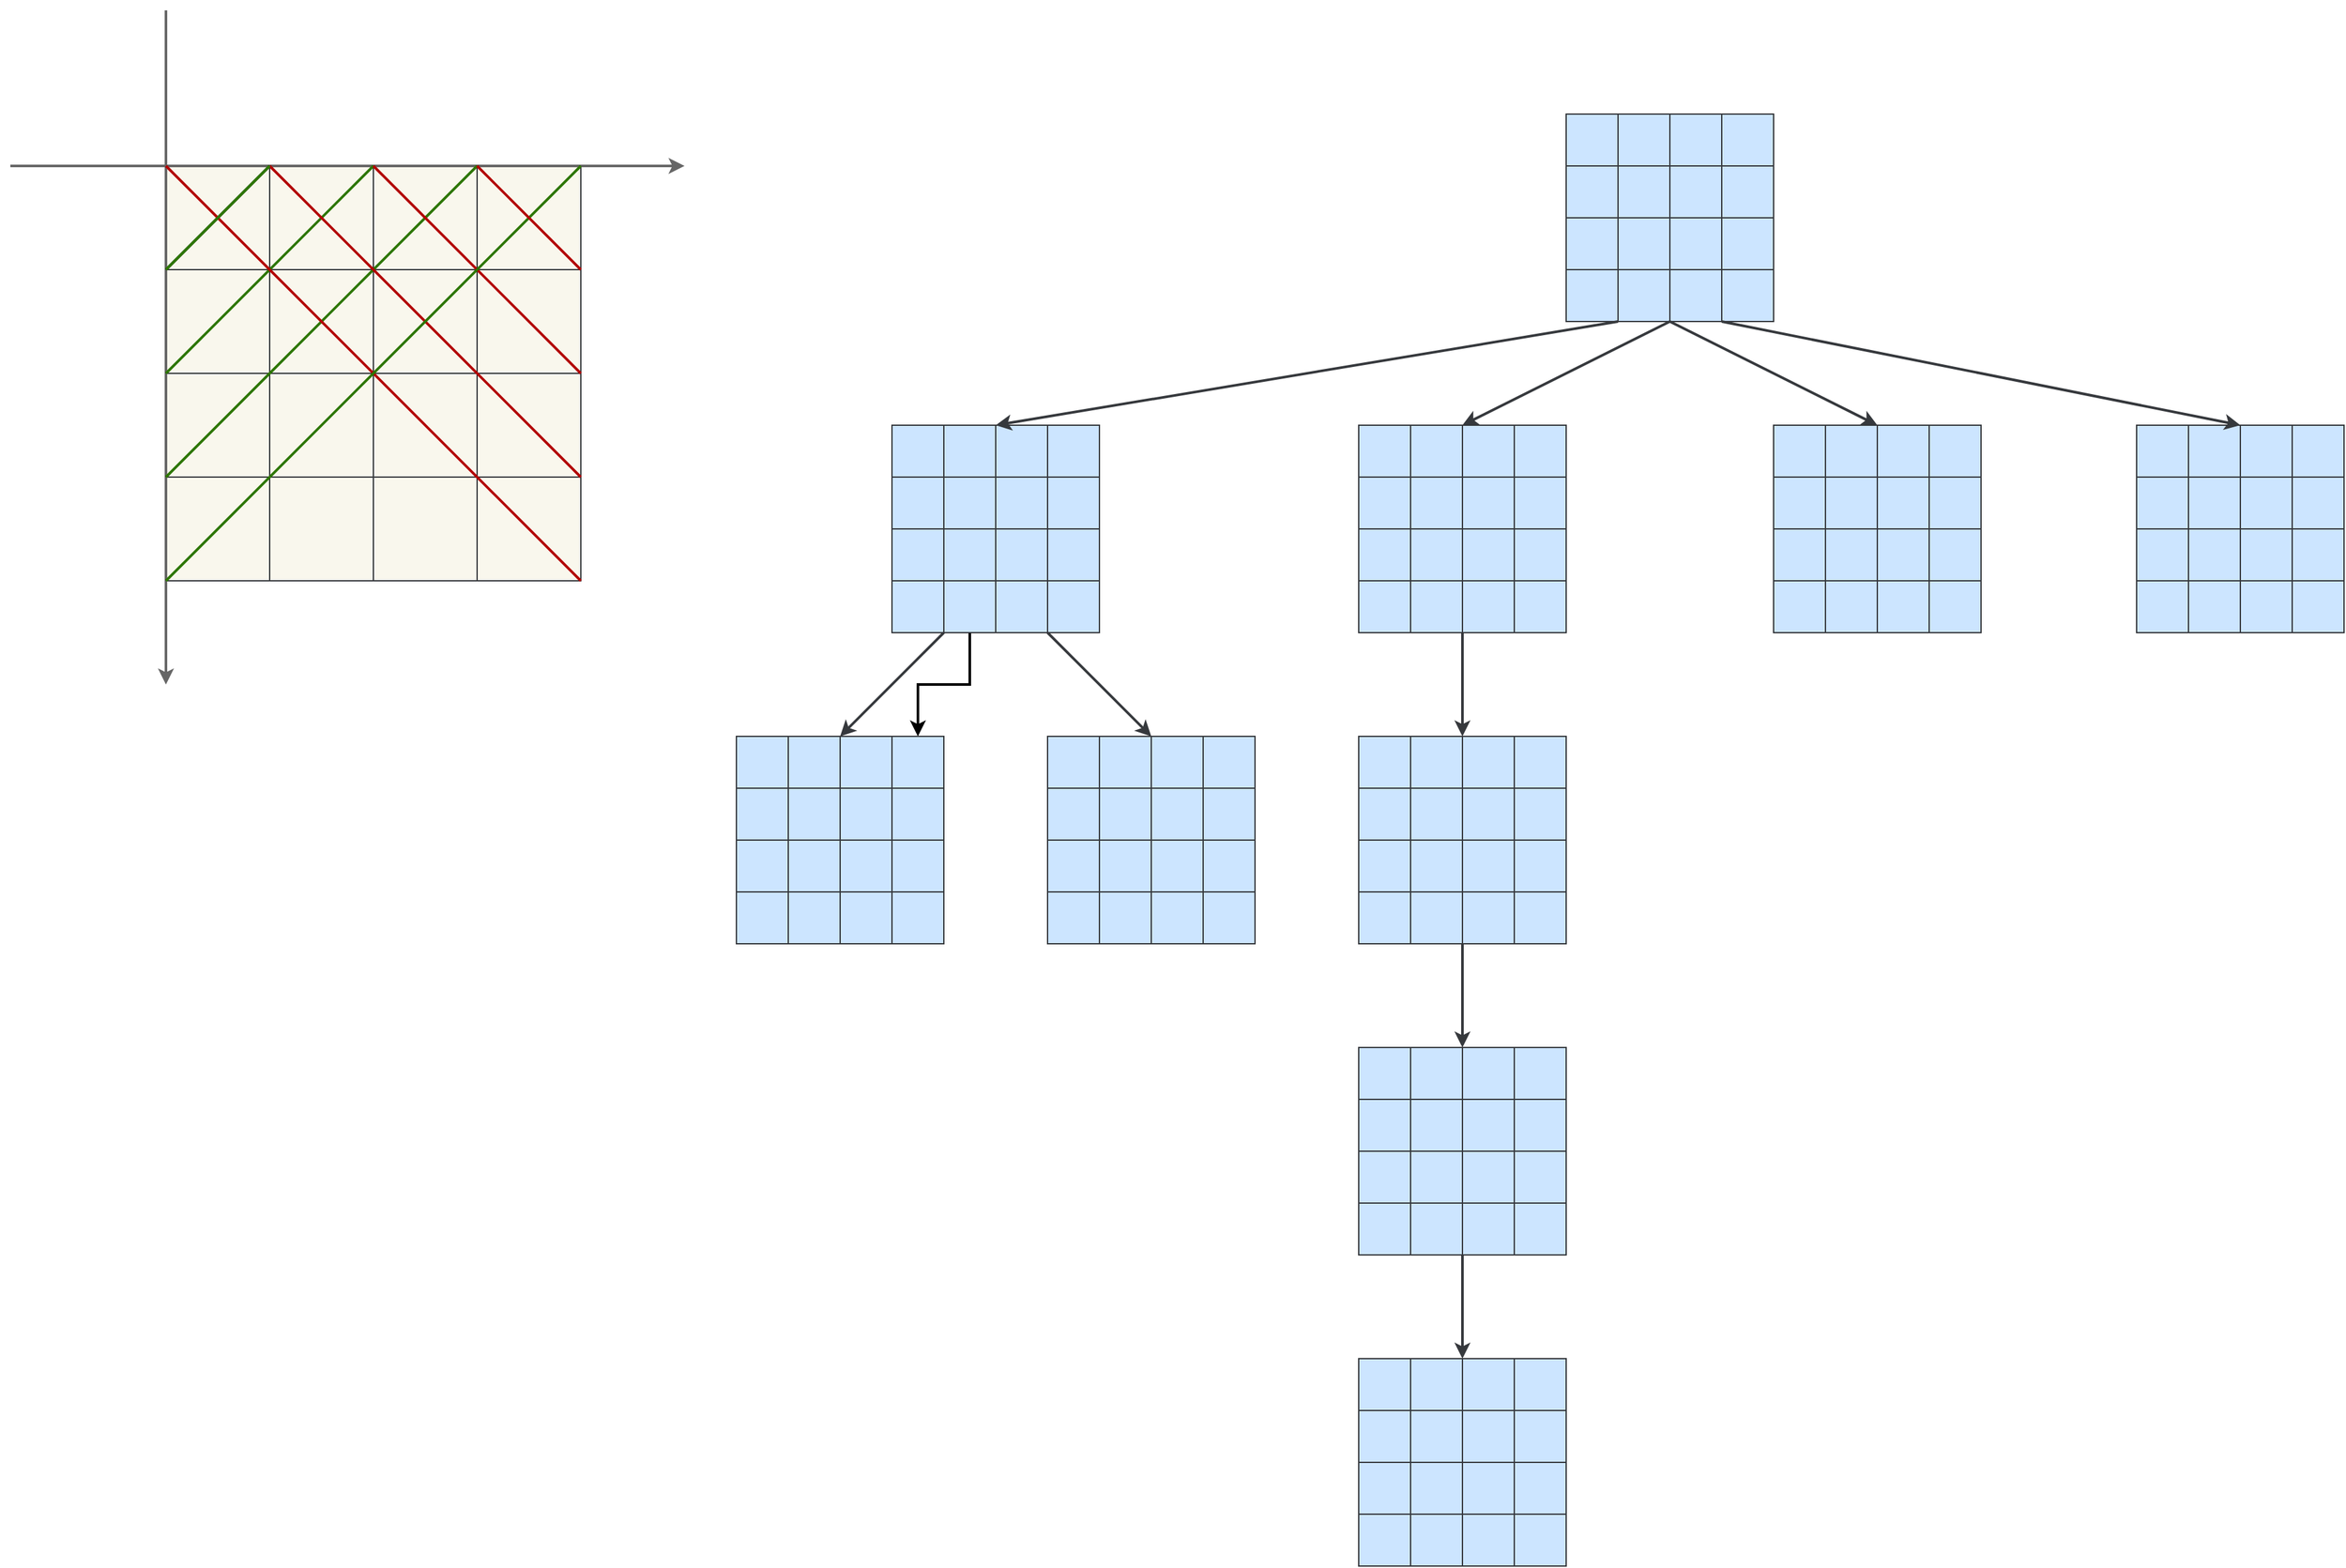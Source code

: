 <mxfile version="13.10.0" type="embed">
    <diagram id="GpM-eaVroqL32QnMEfvA" name="Page-1">
        <mxGraphModel dx="3572" dy="1190" grid="1" gridSize="10" guides="1" tooltips="1" connect="1" arrows="1" fold="1" page="1" pageScale="1" pageWidth="1169" pageHeight="1654" background="#FFFFFF" math="0" shadow="0">
            <root>
                <mxCell id="0"/>
                <mxCell id="1" parent="0"/>
                <mxCell id="2" value="" style="whiteSpace=wrap;html=1;aspect=fixed;fillColor=#f9f7ed;strokeColor=#36393d;" vertex="1" parent="1">
                    <mxGeometry x="-960" y="160" width="80" height="80" as="geometry"/>
                </mxCell>
                <mxCell id="3" value="" style="whiteSpace=wrap;html=1;aspect=fixed;fillColor=#f9f7ed;strokeColor=#36393d;" vertex="1" parent="1">
                    <mxGeometry x="-880" y="160" width="80" height="80" as="geometry"/>
                </mxCell>
                <mxCell id="4" value="" style="whiteSpace=wrap;html=1;aspect=fixed;fillColor=#f9f7ed;strokeColor=#36393d;" vertex="1" parent="1">
                    <mxGeometry x="-800" y="160" width="80" height="80" as="geometry"/>
                </mxCell>
                <mxCell id="5" value="" style="whiteSpace=wrap;html=1;aspect=fixed;fillColor=#f9f7ed;strokeColor=#36393d;" vertex="1" parent="1">
                    <mxGeometry x="-720" y="160" width="80" height="80" as="geometry"/>
                </mxCell>
                <mxCell id="7" value="" style="whiteSpace=wrap;html=1;aspect=fixed;fillColor=#f9f7ed;strokeColor=#36393d;" vertex="1" parent="1">
                    <mxGeometry x="-960" y="240" width="80" height="80" as="geometry"/>
                </mxCell>
                <mxCell id="8" value="" style="whiteSpace=wrap;html=1;aspect=fixed;fillColor=#f9f7ed;strokeColor=#36393d;" vertex="1" parent="1">
                    <mxGeometry x="-880" y="240" width="80" height="80" as="geometry"/>
                </mxCell>
                <mxCell id="9" value="" style="whiteSpace=wrap;html=1;aspect=fixed;fillColor=#f9f7ed;strokeColor=#36393d;" vertex="1" parent="1">
                    <mxGeometry x="-800" y="240" width="80" height="80" as="geometry"/>
                </mxCell>
                <mxCell id="10" value="" style="whiteSpace=wrap;html=1;aspect=fixed;fillColor=#f9f7ed;strokeColor=#36393d;" vertex="1" parent="1">
                    <mxGeometry x="-720" y="240" width="80" height="80" as="geometry"/>
                </mxCell>
                <mxCell id="12" value="" style="whiteSpace=wrap;html=1;aspect=fixed;fillColor=#f9f7ed;strokeColor=#36393d;" vertex="1" parent="1">
                    <mxGeometry x="-960" y="320" width="80" height="80" as="geometry"/>
                </mxCell>
                <mxCell id="13" value="" style="whiteSpace=wrap;html=1;aspect=fixed;fillColor=#f9f7ed;strokeColor=#36393d;" vertex="1" parent="1">
                    <mxGeometry x="-880" y="320" width="80" height="80" as="geometry"/>
                </mxCell>
                <mxCell id="14" value="" style="whiteSpace=wrap;html=1;aspect=fixed;fillColor=#f9f7ed;strokeColor=#36393d;" vertex="1" parent="1">
                    <mxGeometry x="-800" y="320" width="80" height="80" as="geometry"/>
                </mxCell>
                <mxCell id="15" value="" style="whiteSpace=wrap;html=1;aspect=fixed;fillColor=#f9f7ed;strokeColor=#36393d;" vertex="1" parent="1">
                    <mxGeometry x="-720" y="320" width="80" height="80" as="geometry"/>
                </mxCell>
                <mxCell id="17" value="" style="whiteSpace=wrap;html=1;aspect=fixed;fillColor=#f9f7ed;strokeColor=#36393d;" vertex="1" parent="1">
                    <mxGeometry x="-960" y="400" width="80" height="80" as="geometry"/>
                </mxCell>
                <mxCell id="18" value="" style="whiteSpace=wrap;html=1;aspect=fixed;fillColor=#f9f7ed;strokeColor=#36393d;" vertex="1" parent="1">
                    <mxGeometry x="-880" y="400" width="80" height="80" as="geometry"/>
                </mxCell>
                <mxCell id="19" value="" style="whiteSpace=wrap;html=1;aspect=fixed;fillColor=#f9f7ed;strokeColor=#36393d;" vertex="1" parent="1">
                    <mxGeometry x="-800" y="400" width="80" height="80" as="geometry"/>
                </mxCell>
                <mxCell id="20" value="" style="whiteSpace=wrap;html=1;aspect=fixed;fillColor=#f9f7ed;strokeColor=#36393d;" vertex="1" parent="1">
                    <mxGeometry x="-720" y="400" width="80" height="80" as="geometry"/>
                </mxCell>
                <mxCell id="27" value="" style="endArrow=classic;html=1;fillColor=#f5f5f5;strokeColor=#666666;strokeWidth=2;gradientColor=#b3b3b3;" edge="1" parent="1">
                    <mxGeometry width="50" height="50" relative="1" as="geometry">
                        <mxPoint x="-1080" y="160" as="sourcePoint"/>
                        <mxPoint x="-560" y="160" as="targetPoint"/>
                    </mxGeometry>
                </mxCell>
                <mxCell id="28" value="" style="endArrow=classic;html=1;fillColor=#f5f5f5;strokeColor=#666666;strokeWidth=2;gradientColor=#b3b3b3;" edge="1" parent="1">
                    <mxGeometry width="50" height="50" relative="1" as="geometry">
                        <mxPoint x="-960" y="40" as="sourcePoint"/>
                        <mxPoint x="-960" y="560" as="targetPoint"/>
                    </mxGeometry>
                </mxCell>
                <mxCell id="30" value="" style="endArrow=none;html=1;strokeWidth=2;fillColor=#f9f7ed;strokeColor=#36393d;entryX=0;entryY=0;entryDx=0;entryDy=0;" edge="1" parent="1" target="3">
                    <mxGeometry width="50" height="50" relative="1" as="geometry">
                        <mxPoint x="-960" y="240" as="sourcePoint"/>
                        <mxPoint x="-860" y="140" as="targetPoint"/>
                    </mxGeometry>
                </mxCell>
                <mxCell id="36" value="" style="endArrow=none;html=1;strokeWidth=2;fillColor=#60a917;strokeColor=#2D7600;" edge="1" parent="1">
                    <mxGeometry width="50" height="50" relative="1" as="geometry">
                        <mxPoint x="-960" y="320" as="sourcePoint"/>
                        <mxPoint x="-800" y="160" as="targetPoint"/>
                    </mxGeometry>
                </mxCell>
                <mxCell id="37" value="" style="endArrow=none;html=1;strokeWidth=2;fillColor=#60a917;strokeColor=#2D7600;" edge="1" parent="1">
                    <mxGeometry width="50" height="50" relative="1" as="geometry">
                        <mxPoint x="-960" y="400" as="sourcePoint"/>
                        <mxPoint x="-720" y="160" as="targetPoint"/>
                    </mxGeometry>
                </mxCell>
                <mxCell id="38" value="" style="endArrow=none;html=1;strokeWidth=2;fillColor=#e51400;strokeColor=#B20000;exitX=1;exitY=0;exitDx=0;exitDy=0;" edge="1" parent="1" source="15">
                    <mxGeometry width="50" height="50" relative="1" as="geometry">
                        <mxPoint x="-560" y="400" as="sourcePoint"/>
                        <mxPoint x="-800" y="160" as="targetPoint"/>
                    </mxGeometry>
                </mxCell>
                <mxCell id="39" value="" style="endArrow=none;html=1;strokeWidth=2;fillColor=#e51400;strokeColor=#B20000;" edge="1" parent="1">
                    <mxGeometry width="50" height="50" relative="1" as="geometry">
                        <mxPoint x="-640" y="480" as="sourcePoint"/>
                        <mxPoint x="-960" y="160" as="targetPoint"/>
                    </mxGeometry>
                </mxCell>
                <mxCell id="40" value="" style="endArrow=none;html=1;strokeWidth=2;fillColor=#e51400;strokeColor=#B20000;exitX=1;exitY=0;exitDx=0;exitDy=0;" edge="1" parent="1" source="20">
                    <mxGeometry width="50" height="50" relative="1" as="geometry">
                        <mxPoint x="-560" y="480" as="sourcePoint"/>
                        <mxPoint x="-880" y="160" as="targetPoint"/>
                    </mxGeometry>
                </mxCell>
                <mxCell id="41" value="" style="endArrow=none;html=1;strokeWidth=2;fillColor=#60a917;strokeColor=#2D7600;" edge="1" parent="1">
                    <mxGeometry width="50" height="50" relative="1" as="geometry">
                        <mxPoint x="-960" y="480" as="sourcePoint"/>
                        <mxPoint x="-640" y="160" as="targetPoint"/>
                    </mxGeometry>
                </mxCell>
                <mxCell id="44" value="" style="endArrow=none;html=1;strokeWidth=2;fillColor=#e51400;strokeColor=#B20000;entryX=0;entryY=0;entryDx=0;entryDy=0;exitX=1;exitY=0;exitDx=0;exitDy=0;" edge="1" parent="1" source="10">
                    <mxGeometry width="50" height="50" relative="1" as="geometry">
                        <mxPoint x="-560" y="320" as="sourcePoint"/>
                        <mxPoint x="-720" y="160" as="targetPoint"/>
                    </mxGeometry>
                </mxCell>
                <mxCell id="45" value="" style="endArrow=none;html=1;strokeWidth=2;fillColor=#60a917;strokeColor=#2D7600;entryX=0;entryY=0;entryDx=0;entryDy=0;" edge="1" parent="1">
                    <mxGeometry width="50" height="50" relative="1" as="geometry">
                        <mxPoint x="-960" y="240" as="sourcePoint"/>
                        <mxPoint x="-880" y="160" as="targetPoint"/>
                    </mxGeometry>
                </mxCell>
                <mxCell id="46" value="" style="whiteSpace=wrap;html=1;aspect=fixed;fillColor=#cce5ff;strokeColor=#36393d;" vertex="1" parent="1">
                    <mxGeometry x="-40" y="360" width="40" height="40" as="geometry"/>
                </mxCell>
                <mxCell id="47" value="" style="whiteSpace=wrap;html=1;aspect=fixed;fillColor=#cce5ff;strokeColor=#36393d;" vertex="1" parent="1">
                    <mxGeometry y="360" width="40" height="40" as="geometry"/>
                </mxCell>
                <mxCell id="48" value="" style="whiteSpace=wrap;html=1;aspect=fixed;fillColor=#cce5ff;strokeColor=#36393d;" vertex="1" parent="1">
                    <mxGeometry x="40" y="360" width="40" height="40" as="geometry"/>
                </mxCell>
                <mxCell id="49" value="" style="whiteSpace=wrap;html=1;aspect=fixed;fillColor=#cce5ff;strokeColor=#36393d;" vertex="1" parent="1">
                    <mxGeometry x="80" y="360" width="40" height="40" as="geometry"/>
                </mxCell>
                <mxCell id="50" value="" style="whiteSpace=wrap;html=1;aspect=fixed;fillColor=#cce5ff;strokeColor=#36393d;" vertex="1" parent="1">
                    <mxGeometry x="-40" y="400" width="40" height="40" as="geometry"/>
                </mxCell>
                <mxCell id="51" value="" style="whiteSpace=wrap;html=1;aspect=fixed;fillColor=#cce5ff;strokeColor=#36393d;" vertex="1" parent="1">
                    <mxGeometry y="400" width="40" height="40" as="geometry"/>
                </mxCell>
                <mxCell id="52" value="" style="whiteSpace=wrap;html=1;aspect=fixed;fillColor=#cce5ff;strokeColor=#36393d;" vertex="1" parent="1">
                    <mxGeometry x="40" y="400" width="40" height="40" as="geometry"/>
                </mxCell>
                <mxCell id="53" value="" style="whiteSpace=wrap;html=1;aspect=fixed;fillColor=#cce5ff;strokeColor=#36393d;" vertex="1" parent="1">
                    <mxGeometry x="80" y="400" width="40" height="40" as="geometry"/>
                </mxCell>
                <mxCell id="54" value="" style="whiteSpace=wrap;html=1;aspect=fixed;fillColor=#cce5ff;strokeColor=#36393d;" vertex="1" parent="1">
                    <mxGeometry x="-40" y="440" width="40" height="40" as="geometry"/>
                </mxCell>
                <mxCell id="55" value="" style="whiteSpace=wrap;html=1;aspect=fixed;fillColor=#cce5ff;strokeColor=#36393d;" vertex="1" parent="1">
                    <mxGeometry y="440" width="40" height="40" as="geometry"/>
                </mxCell>
                <mxCell id="56" value="" style="whiteSpace=wrap;html=1;aspect=fixed;fillColor=#cce5ff;strokeColor=#36393d;" vertex="1" parent="1">
                    <mxGeometry x="40" y="440" width="40" height="40" as="geometry"/>
                </mxCell>
                <mxCell id="57" value="" style="whiteSpace=wrap;html=1;aspect=fixed;fillColor=#cce5ff;strokeColor=#36393d;" vertex="1" parent="1">
                    <mxGeometry x="80" y="440" width="40" height="40" as="geometry"/>
                </mxCell>
                <mxCell id="58" value="" style="whiteSpace=wrap;html=1;aspect=fixed;fillColor=#cce5ff;strokeColor=#36393d;" vertex="1" parent="1">
                    <mxGeometry x="-40" y="480" width="40" height="40" as="geometry"/>
                </mxCell>
                <mxCell id="59" value="" style="whiteSpace=wrap;html=1;aspect=fixed;fillColor=#cce5ff;strokeColor=#36393d;" vertex="1" parent="1">
                    <mxGeometry y="480" width="40" height="40" as="geometry"/>
                </mxCell>
                <mxCell id="60" value="" style="whiteSpace=wrap;html=1;aspect=fixed;fillColor=#cce5ff;strokeColor=#36393d;" vertex="1" parent="1">
                    <mxGeometry x="40" y="480" width="40" height="40" as="geometry"/>
                </mxCell>
                <mxCell id="61" value="" style="whiteSpace=wrap;html=1;aspect=fixed;fillColor=#cce5ff;strokeColor=#36393d;" vertex="1" parent="1">
                    <mxGeometry x="80" y="480" width="40" height="40" as="geometry"/>
                </mxCell>
                <mxCell id="62" value="" style="whiteSpace=wrap;html=1;aspect=fixed;fillColor=#cce5ff;strokeColor=#36393d;" vertex="1" parent="1">
                    <mxGeometry x="120" y="120" width="40" height="40" as="geometry"/>
                </mxCell>
                <mxCell id="63" value="" style="whiteSpace=wrap;html=1;aspect=fixed;fillColor=#cce5ff;strokeColor=#36393d;" vertex="1" parent="1">
                    <mxGeometry x="160" y="120" width="40" height="40" as="geometry"/>
                </mxCell>
                <mxCell id="64" value="" style="whiteSpace=wrap;html=1;aspect=fixed;fillColor=#cce5ff;strokeColor=#36393d;" vertex="1" parent="1">
                    <mxGeometry x="200" y="120" width="40" height="40" as="geometry"/>
                </mxCell>
                <mxCell id="65" value="" style="whiteSpace=wrap;html=1;aspect=fixed;fillColor=#cce5ff;strokeColor=#36393d;" vertex="1" parent="1">
                    <mxGeometry x="240" y="120" width="40" height="40" as="geometry"/>
                </mxCell>
                <mxCell id="66" value="" style="whiteSpace=wrap;html=1;aspect=fixed;fillColor=#cce5ff;strokeColor=#36393d;" vertex="1" parent="1">
                    <mxGeometry x="120" y="160" width="40" height="40" as="geometry"/>
                </mxCell>
                <mxCell id="67" value="" style="whiteSpace=wrap;html=1;aspect=fixed;fillColor=#cce5ff;strokeColor=#36393d;" vertex="1" parent="1">
                    <mxGeometry x="160" y="160" width="40" height="40" as="geometry"/>
                </mxCell>
                <mxCell id="68" value="" style="whiteSpace=wrap;html=1;aspect=fixed;fillColor=#cce5ff;strokeColor=#36393d;" vertex="1" parent="1">
                    <mxGeometry x="200" y="160" width="40" height="40" as="geometry"/>
                </mxCell>
                <mxCell id="69" value="" style="whiteSpace=wrap;html=1;aspect=fixed;fillColor=#cce5ff;strokeColor=#36393d;" vertex="1" parent="1">
                    <mxGeometry x="240" y="160" width="40" height="40" as="geometry"/>
                </mxCell>
                <mxCell id="70" value="" style="whiteSpace=wrap;html=1;aspect=fixed;fillColor=#cce5ff;strokeColor=#36393d;" vertex="1" parent="1">
                    <mxGeometry x="120" y="200" width="40" height="40" as="geometry"/>
                </mxCell>
                <mxCell id="71" value="" style="whiteSpace=wrap;html=1;aspect=fixed;fillColor=#cce5ff;strokeColor=#36393d;" vertex="1" parent="1">
                    <mxGeometry x="160" y="200" width="40" height="40" as="geometry"/>
                </mxCell>
                <mxCell id="72" value="" style="whiteSpace=wrap;html=1;aspect=fixed;fillColor=#cce5ff;strokeColor=#36393d;" vertex="1" parent="1">
                    <mxGeometry x="200" y="200" width="40" height="40" as="geometry"/>
                </mxCell>
                <mxCell id="73" value="" style="whiteSpace=wrap;html=1;aspect=fixed;fillColor=#cce5ff;strokeColor=#36393d;" vertex="1" parent="1">
                    <mxGeometry x="240" y="200" width="40" height="40" as="geometry"/>
                </mxCell>
                <mxCell id="74" value="" style="whiteSpace=wrap;html=1;aspect=fixed;fillColor=#cce5ff;strokeColor=#36393d;" vertex="1" parent="1">
                    <mxGeometry x="120" y="240" width="40" height="40" as="geometry"/>
                </mxCell>
                <mxCell id="75" value="" style="whiteSpace=wrap;html=1;aspect=fixed;fillColor=#cce5ff;strokeColor=#36393d;" vertex="1" parent="1">
                    <mxGeometry x="160" y="240" width="40" height="40" as="geometry"/>
                </mxCell>
                <mxCell id="76" value="" style="whiteSpace=wrap;html=1;aspect=fixed;fillColor=#cce5ff;strokeColor=#36393d;" vertex="1" parent="1">
                    <mxGeometry x="200" y="240" width="40" height="40" as="geometry"/>
                </mxCell>
                <mxCell id="77" value="" style="whiteSpace=wrap;html=1;aspect=fixed;fillColor=#cce5ff;strokeColor=#36393d;" vertex="1" parent="1">
                    <mxGeometry x="240" y="240" width="40" height="40" as="geometry"/>
                </mxCell>
                <mxCell id="78" value="" style="whiteSpace=wrap;html=1;aspect=fixed;fillColor=#cce5ff;strokeColor=#36393d;" vertex="1" parent="1">
                    <mxGeometry x="280" y="360" width="40" height="40" as="geometry"/>
                </mxCell>
                <mxCell id="79" value="" style="whiteSpace=wrap;html=1;aspect=fixed;fillColor=#cce5ff;strokeColor=#36393d;" vertex="1" parent="1">
                    <mxGeometry x="320" y="360" width="40" height="40" as="geometry"/>
                </mxCell>
                <mxCell id="80" value="" style="whiteSpace=wrap;html=1;aspect=fixed;fillColor=#cce5ff;strokeColor=#36393d;" vertex="1" parent="1">
                    <mxGeometry x="360" y="360" width="40" height="40" as="geometry"/>
                </mxCell>
                <mxCell id="81" value="" style="whiteSpace=wrap;html=1;aspect=fixed;fillColor=#cce5ff;strokeColor=#36393d;" vertex="1" parent="1">
                    <mxGeometry x="400" y="360" width="40" height="40" as="geometry"/>
                </mxCell>
                <mxCell id="82" value="" style="whiteSpace=wrap;html=1;aspect=fixed;fillColor=#cce5ff;strokeColor=#36393d;" vertex="1" parent="1">
                    <mxGeometry x="280" y="400" width="40" height="40" as="geometry"/>
                </mxCell>
                <mxCell id="83" value="" style="whiteSpace=wrap;html=1;aspect=fixed;fillColor=#cce5ff;strokeColor=#36393d;" vertex="1" parent="1">
                    <mxGeometry x="320" y="400" width="40" height="40" as="geometry"/>
                </mxCell>
                <mxCell id="84" value="" style="whiteSpace=wrap;html=1;aspect=fixed;fillColor=#cce5ff;strokeColor=#36393d;" vertex="1" parent="1">
                    <mxGeometry x="360" y="400" width="40" height="40" as="geometry"/>
                </mxCell>
                <mxCell id="85" value="" style="whiteSpace=wrap;html=1;aspect=fixed;fillColor=#cce5ff;strokeColor=#36393d;" vertex="1" parent="1">
                    <mxGeometry x="400" y="400" width="40" height="40" as="geometry"/>
                </mxCell>
                <mxCell id="86" value="" style="whiteSpace=wrap;html=1;aspect=fixed;fillColor=#cce5ff;strokeColor=#36393d;" vertex="1" parent="1">
                    <mxGeometry x="280" y="440" width="40" height="40" as="geometry"/>
                </mxCell>
                <mxCell id="87" value="" style="whiteSpace=wrap;html=1;aspect=fixed;fillColor=#cce5ff;strokeColor=#36393d;" vertex="1" parent="1">
                    <mxGeometry x="320" y="440" width="40" height="40" as="geometry"/>
                </mxCell>
                <mxCell id="88" value="" style="whiteSpace=wrap;html=1;aspect=fixed;fillColor=#cce5ff;strokeColor=#36393d;" vertex="1" parent="1">
                    <mxGeometry x="360" y="440" width="40" height="40" as="geometry"/>
                </mxCell>
                <mxCell id="89" value="" style="whiteSpace=wrap;html=1;aspect=fixed;fillColor=#cce5ff;strokeColor=#36393d;" vertex="1" parent="1">
                    <mxGeometry x="400" y="440" width="40" height="40" as="geometry"/>
                </mxCell>
                <mxCell id="90" value="" style="whiteSpace=wrap;html=1;aspect=fixed;fillColor=#cce5ff;strokeColor=#36393d;" vertex="1" parent="1">
                    <mxGeometry x="280" y="480" width="40" height="40" as="geometry"/>
                </mxCell>
                <mxCell id="91" value="" style="whiteSpace=wrap;html=1;aspect=fixed;fillColor=#cce5ff;strokeColor=#36393d;" vertex="1" parent="1">
                    <mxGeometry x="320" y="480" width="40" height="40" as="geometry"/>
                </mxCell>
                <mxCell id="92" value="" style="whiteSpace=wrap;html=1;aspect=fixed;fillColor=#cce5ff;strokeColor=#36393d;" vertex="1" parent="1">
                    <mxGeometry x="360" y="480" width="40" height="40" as="geometry"/>
                </mxCell>
                <mxCell id="93" value="" style="whiteSpace=wrap;html=1;aspect=fixed;fillColor=#cce5ff;strokeColor=#36393d;" vertex="1" parent="1">
                    <mxGeometry x="400" y="480" width="40" height="40" as="geometry"/>
                </mxCell>
                <mxCell id="94" value="" style="whiteSpace=wrap;html=1;aspect=fixed;fillColor=#cce5ff;strokeColor=#36393d;" vertex="1" parent="1">
                    <mxGeometry x="560" y="360" width="40" height="40" as="geometry"/>
                </mxCell>
                <mxCell id="95" value="" style="whiteSpace=wrap;html=1;aspect=fixed;fillColor=#cce5ff;strokeColor=#36393d;" vertex="1" parent="1">
                    <mxGeometry x="600" y="360" width="40" height="40" as="geometry"/>
                </mxCell>
                <mxCell id="96" value="" style="whiteSpace=wrap;html=1;aspect=fixed;fillColor=#cce5ff;strokeColor=#36393d;" vertex="1" parent="1">
                    <mxGeometry x="640" y="360" width="40" height="40" as="geometry"/>
                </mxCell>
                <mxCell id="97" value="" style="whiteSpace=wrap;html=1;aspect=fixed;fillColor=#cce5ff;strokeColor=#36393d;" vertex="1" parent="1">
                    <mxGeometry x="680" y="360" width="40" height="40" as="geometry"/>
                </mxCell>
                <mxCell id="98" value="" style="whiteSpace=wrap;html=1;aspect=fixed;fillColor=#cce5ff;strokeColor=#36393d;" vertex="1" parent="1">
                    <mxGeometry x="560" y="400" width="40" height="40" as="geometry"/>
                </mxCell>
                <mxCell id="99" value="" style="whiteSpace=wrap;html=1;aspect=fixed;fillColor=#cce5ff;strokeColor=#36393d;" vertex="1" parent="1">
                    <mxGeometry x="600" y="400" width="40" height="40" as="geometry"/>
                </mxCell>
                <mxCell id="100" value="" style="whiteSpace=wrap;html=1;aspect=fixed;fillColor=#cce5ff;strokeColor=#36393d;" vertex="1" parent="1">
                    <mxGeometry x="640" y="400" width="40" height="40" as="geometry"/>
                </mxCell>
                <mxCell id="101" value="" style="whiteSpace=wrap;html=1;aspect=fixed;fillColor=#cce5ff;strokeColor=#36393d;" vertex="1" parent="1">
                    <mxGeometry x="680" y="400" width="40" height="40" as="geometry"/>
                </mxCell>
                <mxCell id="102" value="" style="whiteSpace=wrap;html=1;aspect=fixed;fillColor=#cce5ff;strokeColor=#36393d;" vertex="1" parent="1">
                    <mxGeometry x="560" y="440" width="40" height="40" as="geometry"/>
                </mxCell>
                <mxCell id="103" value="" style="whiteSpace=wrap;html=1;aspect=fixed;fillColor=#cce5ff;strokeColor=#36393d;" vertex="1" parent="1">
                    <mxGeometry x="600" y="440" width="40" height="40" as="geometry"/>
                </mxCell>
                <mxCell id="104" value="" style="whiteSpace=wrap;html=1;aspect=fixed;fillColor=#cce5ff;strokeColor=#36393d;" vertex="1" parent="1">
                    <mxGeometry x="640" y="440" width="40" height="40" as="geometry"/>
                </mxCell>
                <mxCell id="105" value="" style="whiteSpace=wrap;html=1;aspect=fixed;fillColor=#cce5ff;strokeColor=#36393d;" vertex="1" parent="1">
                    <mxGeometry x="680" y="440" width="40" height="40" as="geometry"/>
                </mxCell>
                <mxCell id="106" value="" style="whiteSpace=wrap;html=1;aspect=fixed;fillColor=#cce5ff;strokeColor=#36393d;" vertex="1" parent="1">
                    <mxGeometry x="560" y="480" width="40" height="40" as="geometry"/>
                </mxCell>
                <mxCell id="107" value="" style="whiteSpace=wrap;html=1;aspect=fixed;fillColor=#cce5ff;strokeColor=#36393d;" vertex="1" parent="1">
                    <mxGeometry x="600" y="480" width="40" height="40" as="geometry"/>
                </mxCell>
                <mxCell id="108" value="" style="whiteSpace=wrap;html=1;aspect=fixed;fillColor=#cce5ff;strokeColor=#36393d;" vertex="1" parent="1">
                    <mxGeometry x="640" y="480" width="40" height="40" as="geometry"/>
                </mxCell>
                <mxCell id="109" value="" style="whiteSpace=wrap;html=1;aspect=fixed;fillColor=#cce5ff;strokeColor=#36393d;" vertex="1" parent="1">
                    <mxGeometry x="680" y="480" width="40" height="40" as="geometry"/>
                </mxCell>
                <mxCell id="110" value="" style="whiteSpace=wrap;html=1;aspect=fixed;fillColor=#cce5ff;strokeColor=#36393d;" vertex="1" parent="1">
                    <mxGeometry x="-400" y="360" width="40" height="40" as="geometry"/>
                </mxCell>
                <mxCell id="111" value="" style="whiteSpace=wrap;html=1;aspect=fixed;fillColor=#cce5ff;strokeColor=#36393d;" vertex="1" parent="1">
                    <mxGeometry x="-360" y="360" width="40" height="40" as="geometry"/>
                </mxCell>
                <mxCell id="112" value="" style="whiteSpace=wrap;html=1;aspect=fixed;fillColor=#cce5ff;strokeColor=#36393d;" vertex="1" parent="1">
                    <mxGeometry x="-320" y="360" width="40" height="40" as="geometry"/>
                </mxCell>
                <mxCell id="113" value="" style="whiteSpace=wrap;html=1;aspect=fixed;fillColor=#cce5ff;strokeColor=#36393d;" vertex="1" parent="1">
                    <mxGeometry x="-280" y="360" width="40" height="40" as="geometry"/>
                </mxCell>
                <mxCell id="114" value="" style="whiteSpace=wrap;html=1;aspect=fixed;fillColor=#cce5ff;strokeColor=#36393d;" vertex="1" parent="1">
                    <mxGeometry x="-400" y="400" width="40" height="40" as="geometry"/>
                </mxCell>
                <mxCell id="115" value="" style="whiteSpace=wrap;html=1;aspect=fixed;fillColor=#cce5ff;strokeColor=#36393d;" vertex="1" parent="1">
                    <mxGeometry x="-360" y="400" width="40" height="40" as="geometry"/>
                </mxCell>
                <mxCell id="116" value="" style="whiteSpace=wrap;html=1;aspect=fixed;fillColor=#cce5ff;strokeColor=#36393d;" vertex="1" parent="1">
                    <mxGeometry x="-320" y="400" width="40" height="40" as="geometry"/>
                </mxCell>
                <mxCell id="117" value="" style="whiteSpace=wrap;html=1;aspect=fixed;fillColor=#cce5ff;strokeColor=#36393d;" vertex="1" parent="1">
                    <mxGeometry x="-280" y="400" width="40" height="40" as="geometry"/>
                </mxCell>
                <mxCell id="118" value="" style="whiteSpace=wrap;html=1;aspect=fixed;fillColor=#cce5ff;strokeColor=#36393d;" vertex="1" parent="1">
                    <mxGeometry x="-400" y="440" width="40" height="40" as="geometry"/>
                </mxCell>
                <mxCell id="119" value="" style="whiteSpace=wrap;html=1;aspect=fixed;fillColor=#cce5ff;strokeColor=#36393d;" vertex="1" parent="1">
                    <mxGeometry x="-360" y="440" width="40" height="40" as="geometry"/>
                </mxCell>
                <mxCell id="120" value="" style="whiteSpace=wrap;html=1;aspect=fixed;fillColor=#cce5ff;strokeColor=#36393d;" vertex="1" parent="1">
                    <mxGeometry x="-320" y="440" width="40" height="40" as="geometry"/>
                </mxCell>
                <mxCell id="121" value="" style="whiteSpace=wrap;html=1;aspect=fixed;fillColor=#cce5ff;strokeColor=#36393d;" vertex="1" parent="1">
                    <mxGeometry x="-280" y="440" width="40" height="40" as="geometry"/>
                </mxCell>
                <mxCell id="122" value="" style="whiteSpace=wrap;html=1;aspect=fixed;fillColor=#cce5ff;strokeColor=#36393d;" vertex="1" parent="1">
                    <mxGeometry x="-400" y="480" width="40" height="40" as="geometry"/>
                </mxCell>
                <mxCell id="196" value="" style="edgeStyle=orthogonalEdgeStyle;rounded=0;orthogonalLoop=1;jettySize=auto;html=1;strokeWidth=2;" edge="1" parent="1" source="123" target="177">
                    <mxGeometry relative="1" as="geometry"/>
                </mxCell>
                <mxCell id="123" value="" style="whiteSpace=wrap;html=1;aspect=fixed;fillColor=#cce5ff;strokeColor=#36393d;" vertex="1" parent="1">
                    <mxGeometry x="-360" y="480" width="40" height="40" as="geometry"/>
                </mxCell>
                <mxCell id="124" value="" style="whiteSpace=wrap;html=1;aspect=fixed;fillColor=#cce5ff;strokeColor=#36393d;" vertex="1" parent="1">
                    <mxGeometry x="-320" y="480" width="40" height="40" as="geometry"/>
                </mxCell>
                <mxCell id="125" value="" style="whiteSpace=wrap;html=1;aspect=fixed;fillColor=#cce5ff;strokeColor=#36393d;" vertex="1" parent="1">
                    <mxGeometry x="-280" y="480" width="40" height="40" as="geometry"/>
                </mxCell>
                <mxCell id="126" value="" style="whiteSpace=wrap;html=1;aspect=fixed;fillColor=#cce5ff;strokeColor=#36393d;" vertex="1" parent="1">
                    <mxGeometry x="-40" y="600" width="40" height="40" as="geometry"/>
                </mxCell>
                <mxCell id="127" value="" style="whiteSpace=wrap;html=1;aspect=fixed;fillColor=#cce5ff;strokeColor=#36393d;" vertex="1" parent="1">
                    <mxGeometry y="600" width="40" height="40" as="geometry"/>
                </mxCell>
                <mxCell id="128" value="" style="whiteSpace=wrap;html=1;aspect=fixed;fillColor=#cce5ff;strokeColor=#36393d;" vertex="1" parent="1">
                    <mxGeometry x="40" y="600" width="40" height="40" as="geometry"/>
                </mxCell>
                <mxCell id="129" value="" style="whiteSpace=wrap;html=1;aspect=fixed;fillColor=#cce5ff;strokeColor=#36393d;" vertex="1" parent="1">
                    <mxGeometry x="80" y="600" width="40" height="40" as="geometry"/>
                </mxCell>
                <mxCell id="130" value="" style="whiteSpace=wrap;html=1;aspect=fixed;fillColor=#cce5ff;strokeColor=#36393d;" vertex="1" parent="1">
                    <mxGeometry x="-40" y="640" width="40" height="40" as="geometry"/>
                </mxCell>
                <mxCell id="131" value="" style="whiteSpace=wrap;html=1;aspect=fixed;fillColor=#cce5ff;strokeColor=#36393d;" vertex="1" parent="1">
                    <mxGeometry y="640" width="40" height="40" as="geometry"/>
                </mxCell>
                <mxCell id="132" value="" style="whiteSpace=wrap;html=1;aspect=fixed;fillColor=#cce5ff;strokeColor=#36393d;" vertex="1" parent="1">
                    <mxGeometry x="40" y="640" width="40" height="40" as="geometry"/>
                </mxCell>
                <mxCell id="133" value="" style="whiteSpace=wrap;html=1;aspect=fixed;fillColor=#cce5ff;strokeColor=#36393d;" vertex="1" parent="1">
                    <mxGeometry x="80" y="640" width="40" height="40" as="geometry"/>
                </mxCell>
                <mxCell id="134" value="" style="whiteSpace=wrap;html=1;aspect=fixed;fillColor=#cce5ff;strokeColor=#36393d;" vertex="1" parent="1">
                    <mxGeometry x="-40" y="680" width="40" height="40" as="geometry"/>
                </mxCell>
                <mxCell id="135" value="" style="whiteSpace=wrap;html=1;aspect=fixed;fillColor=#cce5ff;strokeColor=#36393d;" vertex="1" parent="1">
                    <mxGeometry y="680" width="40" height="40" as="geometry"/>
                </mxCell>
                <mxCell id="136" value="" style="whiteSpace=wrap;html=1;aspect=fixed;fillColor=#cce5ff;strokeColor=#36393d;" vertex="1" parent="1">
                    <mxGeometry x="40" y="680" width="40" height="40" as="geometry"/>
                </mxCell>
                <mxCell id="137" value="" style="whiteSpace=wrap;html=1;aspect=fixed;fillColor=#cce5ff;strokeColor=#36393d;" vertex="1" parent="1">
                    <mxGeometry x="80" y="680" width="40" height="40" as="geometry"/>
                </mxCell>
                <mxCell id="138" value="" style="whiteSpace=wrap;html=1;aspect=fixed;fillColor=#cce5ff;strokeColor=#36393d;" vertex="1" parent="1">
                    <mxGeometry x="-40" y="720" width="40" height="40" as="geometry"/>
                </mxCell>
                <mxCell id="139" value="" style="whiteSpace=wrap;html=1;aspect=fixed;fillColor=#cce5ff;strokeColor=#36393d;" vertex="1" parent="1">
                    <mxGeometry y="720" width="40" height="40" as="geometry"/>
                </mxCell>
                <mxCell id="140" value="" style="whiteSpace=wrap;html=1;aspect=fixed;fillColor=#cce5ff;strokeColor=#36393d;" vertex="1" parent="1">
                    <mxGeometry x="40" y="720" width="40" height="40" as="geometry"/>
                </mxCell>
                <mxCell id="141" value="" style="whiteSpace=wrap;html=1;aspect=fixed;fillColor=#cce5ff;strokeColor=#36393d;" vertex="1" parent="1">
                    <mxGeometry x="80" y="720" width="40" height="40" as="geometry"/>
                </mxCell>
                <mxCell id="142" value="" style="whiteSpace=wrap;html=1;aspect=fixed;fillColor=#cce5ff;strokeColor=#36393d;" vertex="1" parent="1">
                    <mxGeometry x="-40" y="840" width="40" height="40" as="geometry"/>
                </mxCell>
                <mxCell id="143" value="" style="whiteSpace=wrap;html=1;aspect=fixed;fillColor=#cce5ff;strokeColor=#36393d;" vertex="1" parent="1">
                    <mxGeometry y="840" width="40" height="40" as="geometry"/>
                </mxCell>
                <mxCell id="144" value="" style="whiteSpace=wrap;html=1;aspect=fixed;fillColor=#cce5ff;strokeColor=#36393d;" vertex="1" parent="1">
                    <mxGeometry x="40" y="840" width="40" height="40" as="geometry"/>
                </mxCell>
                <mxCell id="145" value="" style="whiteSpace=wrap;html=1;aspect=fixed;fillColor=#cce5ff;strokeColor=#36393d;" vertex="1" parent="1">
                    <mxGeometry x="80" y="840" width="40" height="40" as="geometry"/>
                </mxCell>
                <mxCell id="146" value="" style="whiteSpace=wrap;html=1;aspect=fixed;fillColor=#cce5ff;strokeColor=#36393d;" vertex="1" parent="1">
                    <mxGeometry x="-40" y="880" width="40" height="40" as="geometry"/>
                </mxCell>
                <mxCell id="147" value="" style="whiteSpace=wrap;html=1;aspect=fixed;fillColor=#cce5ff;strokeColor=#36393d;" vertex="1" parent="1">
                    <mxGeometry y="880" width="40" height="40" as="geometry"/>
                </mxCell>
                <mxCell id="148" value="" style="whiteSpace=wrap;html=1;aspect=fixed;fillColor=#cce5ff;strokeColor=#36393d;" vertex="1" parent="1">
                    <mxGeometry x="40" y="880" width="40" height="40" as="geometry"/>
                </mxCell>
                <mxCell id="149" value="" style="whiteSpace=wrap;html=1;aspect=fixed;fillColor=#cce5ff;strokeColor=#36393d;" vertex="1" parent="1">
                    <mxGeometry x="80" y="880" width="40" height="40" as="geometry"/>
                </mxCell>
                <mxCell id="150" value="" style="whiteSpace=wrap;html=1;aspect=fixed;fillColor=#cce5ff;strokeColor=#36393d;" vertex="1" parent="1">
                    <mxGeometry x="-40" y="920" width="40" height="40" as="geometry"/>
                </mxCell>
                <mxCell id="151" value="" style="whiteSpace=wrap;html=1;aspect=fixed;fillColor=#cce5ff;strokeColor=#36393d;" vertex="1" parent="1">
                    <mxGeometry y="920" width="40" height="40" as="geometry"/>
                </mxCell>
                <mxCell id="152" value="" style="whiteSpace=wrap;html=1;aspect=fixed;fillColor=#cce5ff;strokeColor=#36393d;" vertex="1" parent="1">
                    <mxGeometry x="40" y="920" width="40" height="40" as="geometry"/>
                </mxCell>
                <mxCell id="153" value="" style="whiteSpace=wrap;html=1;aspect=fixed;fillColor=#cce5ff;strokeColor=#36393d;" vertex="1" parent="1">
                    <mxGeometry x="80" y="920" width="40" height="40" as="geometry"/>
                </mxCell>
                <mxCell id="154" value="" style="whiteSpace=wrap;html=1;aspect=fixed;fillColor=#cce5ff;strokeColor=#36393d;" vertex="1" parent="1">
                    <mxGeometry x="-40" y="960" width="40" height="40" as="geometry"/>
                </mxCell>
                <mxCell id="155" value="" style="whiteSpace=wrap;html=1;aspect=fixed;fillColor=#cce5ff;strokeColor=#36393d;" vertex="1" parent="1">
                    <mxGeometry y="960" width="40" height="40" as="geometry"/>
                </mxCell>
                <mxCell id="156" value="" style="whiteSpace=wrap;html=1;aspect=fixed;fillColor=#cce5ff;strokeColor=#36393d;" vertex="1" parent="1">
                    <mxGeometry x="40" y="960" width="40" height="40" as="geometry"/>
                </mxCell>
                <mxCell id="157" value="" style="whiteSpace=wrap;html=1;aspect=fixed;fillColor=#cce5ff;strokeColor=#36393d;" vertex="1" parent="1">
                    <mxGeometry x="80" y="960" width="40" height="40" as="geometry"/>
                </mxCell>
                <mxCell id="158" value="" style="whiteSpace=wrap;html=1;aspect=fixed;fillColor=#cce5ff;strokeColor=#36393d;" vertex="1" parent="1">
                    <mxGeometry x="-280" y="600" width="40" height="40" as="geometry"/>
                </mxCell>
                <mxCell id="159" value="" style="whiteSpace=wrap;html=1;aspect=fixed;fillColor=#cce5ff;strokeColor=#36393d;" vertex="1" parent="1">
                    <mxGeometry x="-240" y="600" width="40" height="40" as="geometry"/>
                </mxCell>
                <mxCell id="160" value="" style="whiteSpace=wrap;html=1;aspect=fixed;fillColor=#cce5ff;strokeColor=#36393d;" vertex="1" parent="1">
                    <mxGeometry x="-200" y="600" width="40" height="40" as="geometry"/>
                </mxCell>
                <mxCell id="161" value="" style="whiteSpace=wrap;html=1;aspect=fixed;fillColor=#cce5ff;strokeColor=#36393d;" vertex="1" parent="1">
                    <mxGeometry x="-160" y="600" width="40" height="40" as="geometry"/>
                </mxCell>
                <mxCell id="162" value="" style="whiteSpace=wrap;html=1;aspect=fixed;fillColor=#cce5ff;strokeColor=#36393d;" vertex="1" parent="1">
                    <mxGeometry x="-280" y="640" width="40" height="40" as="geometry"/>
                </mxCell>
                <mxCell id="163" value="" style="whiteSpace=wrap;html=1;aspect=fixed;fillColor=#cce5ff;strokeColor=#36393d;" vertex="1" parent="1">
                    <mxGeometry x="-240" y="640" width="40" height="40" as="geometry"/>
                </mxCell>
                <mxCell id="164" value="" style="whiteSpace=wrap;html=1;aspect=fixed;fillColor=#cce5ff;strokeColor=#36393d;" vertex="1" parent="1">
                    <mxGeometry x="-200" y="640" width="40" height="40" as="geometry"/>
                </mxCell>
                <mxCell id="165" value="" style="whiteSpace=wrap;html=1;aspect=fixed;fillColor=#cce5ff;strokeColor=#36393d;" vertex="1" parent="1">
                    <mxGeometry x="-160" y="640" width="40" height="40" as="geometry"/>
                </mxCell>
                <mxCell id="166" value="" style="whiteSpace=wrap;html=1;aspect=fixed;fillColor=#cce5ff;strokeColor=#36393d;" vertex="1" parent="1">
                    <mxGeometry x="-280" y="680" width="40" height="40" as="geometry"/>
                </mxCell>
                <mxCell id="167" value="" style="whiteSpace=wrap;html=1;aspect=fixed;fillColor=#cce5ff;strokeColor=#36393d;" vertex="1" parent="1">
                    <mxGeometry x="-240" y="680" width="40" height="40" as="geometry"/>
                </mxCell>
                <mxCell id="168" value="" style="whiteSpace=wrap;html=1;aspect=fixed;fillColor=#cce5ff;strokeColor=#36393d;" vertex="1" parent="1">
                    <mxGeometry x="-200" y="680" width="40" height="40" as="geometry"/>
                </mxCell>
                <mxCell id="169" value="" style="whiteSpace=wrap;html=1;aspect=fixed;fillColor=#cce5ff;strokeColor=#36393d;" vertex="1" parent="1">
                    <mxGeometry x="-160" y="680" width="40" height="40" as="geometry"/>
                </mxCell>
                <mxCell id="170" value="" style="whiteSpace=wrap;html=1;aspect=fixed;fillColor=#cce5ff;strokeColor=#36393d;" vertex="1" parent="1">
                    <mxGeometry x="-280" y="720" width="40" height="40" as="geometry"/>
                </mxCell>
                <mxCell id="171" value="" style="whiteSpace=wrap;html=1;aspect=fixed;fillColor=#cce5ff;strokeColor=#36393d;" vertex="1" parent="1">
                    <mxGeometry x="-240" y="720" width="40" height="40" as="geometry"/>
                </mxCell>
                <mxCell id="172" value="" style="whiteSpace=wrap;html=1;aspect=fixed;fillColor=#cce5ff;strokeColor=#36393d;" vertex="1" parent="1">
                    <mxGeometry x="-200" y="720" width="40" height="40" as="geometry"/>
                </mxCell>
                <mxCell id="173" value="" style="whiteSpace=wrap;html=1;aspect=fixed;fillColor=#cce5ff;strokeColor=#36393d;" vertex="1" parent="1">
                    <mxGeometry x="-160" y="720" width="40" height="40" as="geometry"/>
                </mxCell>
                <mxCell id="174" value="" style="whiteSpace=wrap;html=1;aspect=fixed;fillColor=#cce5ff;strokeColor=#36393d;" vertex="1" parent="1">
                    <mxGeometry x="-520" y="600" width="40" height="40" as="geometry"/>
                </mxCell>
                <mxCell id="175" value="" style="whiteSpace=wrap;html=1;aspect=fixed;fillColor=#cce5ff;strokeColor=#36393d;" vertex="1" parent="1">
                    <mxGeometry x="-480" y="600" width="40" height="40" as="geometry"/>
                </mxCell>
                <mxCell id="176" value="" style="whiteSpace=wrap;html=1;aspect=fixed;fillColor=#cce5ff;strokeColor=#36393d;" vertex="1" parent="1">
                    <mxGeometry x="-440" y="600" width="40" height="40" as="geometry"/>
                </mxCell>
                <mxCell id="177" value="" style="whiteSpace=wrap;html=1;aspect=fixed;fillColor=#cce5ff;strokeColor=#36393d;" vertex="1" parent="1">
                    <mxGeometry x="-400" y="600" width="40" height="40" as="geometry"/>
                </mxCell>
                <mxCell id="178" value="" style="whiteSpace=wrap;html=1;aspect=fixed;fillColor=#cce5ff;strokeColor=#36393d;" vertex="1" parent="1">
                    <mxGeometry x="-520" y="640" width="40" height="40" as="geometry"/>
                </mxCell>
                <mxCell id="179" value="" style="whiteSpace=wrap;html=1;aspect=fixed;fillColor=#cce5ff;strokeColor=#36393d;" vertex="1" parent="1">
                    <mxGeometry x="-480" y="640" width="40" height="40" as="geometry"/>
                </mxCell>
                <mxCell id="180" value="" style="whiteSpace=wrap;html=1;aspect=fixed;fillColor=#cce5ff;strokeColor=#36393d;" vertex="1" parent="1">
                    <mxGeometry x="-440" y="640" width="40" height="40" as="geometry"/>
                </mxCell>
                <mxCell id="181" value="" style="whiteSpace=wrap;html=1;aspect=fixed;fillColor=#cce5ff;strokeColor=#36393d;" vertex="1" parent="1">
                    <mxGeometry x="-400" y="640" width="40" height="40" as="geometry"/>
                </mxCell>
                <mxCell id="182" value="" style="whiteSpace=wrap;html=1;aspect=fixed;fillColor=#cce5ff;strokeColor=#36393d;" vertex="1" parent="1">
                    <mxGeometry x="-520" y="680" width="40" height="40" as="geometry"/>
                </mxCell>
                <mxCell id="183" value="" style="whiteSpace=wrap;html=1;aspect=fixed;fillColor=#cce5ff;strokeColor=#36393d;" vertex="1" parent="1">
                    <mxGeometry x="-480" y="680" width="40" height="40" as="geometry"/>
                </mxCell>
                <mxCell id="184" value="" style="whiteSpace=wrap;html=1;aspect=fixed;fillColor=#cce5ff;strokeColor=#36393d;" vertex="1" parent="1">
                    <mxGeometry x="-440" y="680" width="40" height="40" as="geometry"/>
                </mxCell>
                <mxCell id="185" value="" style="whiteSpace=wrap;html=1;aspect=fixed;fillColor=#cce5ff;strokeColor=#36393d;" vertex="1" parent="1">
                    <mxGeometry x="-400" y="680" width="40" height="40" as="geometry"/>
                </mxCell>
                <mxCell id="186" value="" style="whiteSpace=wrap;html=1;aspect=fixed;fillColor=#cce5ff;strokeColor=#36393d;" vertex="1" parent="1">
                    <mxGeometry x="-520" y="720" width="40" height="40" as="geometry"/>
                </mxCell>
                <mxCell id="187" value="" style="whiteSpace=wrap;html=1;aspect=fixed;fillColor=#cce5ff;strokeColor=#36393d;" vertex="1" parent="1">
                    <mxGeometry x="-480" y="720" width="40" height="40" as="geometry"/>
                </mxCell>
                <mxCell id="188" value="" style="whiteSpace=wrap;html=1;aspect=fixed;fillColor=#cce5ff;strokeColor=#36393d;" vertex="1" parent="1">
                    <mxGeometry x="-440" y="720" width="40" height="40" as="geometry"/>
                </mxCell>
                <mxCell id="189" value="" style="whiteSpace=wrap;html=1;aspect=fixed;fillColor=#cce5ff;strokeColor=#36393d;" vertex="1" parent="1">
                    <mxGeometry x="-400" y="720" width="40" height="40" as="geometry"/>
                </mxCell>
                <mxCell id="190" value="" style="endArrow=classic;html=1;strokeWidth=2;fillColor=#eeeeee;strokeColor=#36393d;entryX=0;entryY=0;entryDx=0;entryDy=0;" edge="1" parent="1" target="112">
                    <mxGeometry width="50" height="50" relative="1" as="geometry">
                        <mxPoint x="160" y="280" as="sourcePoint"/>
                        <mxPoint x="-120" y="440" as="targetPoint"/>
                    </mxGeometry>
                </mxCell>
                <mxCell id="191" value="" style="endArrow=classic;html=1;strokeWidth=2;fillColor=#eeeeee;strokeColor=#36393d;entryX=0;entryY=0;entryDx=0;entryDy=0;" edge="1" parent="1" target="48">
                    <mxGeometry width="50" height="50" relative="1" as="geometry">
                        <mxPoint x="200" y="280" as="sourcePoint"/>
                        <mxPoint x="-280" y="400" as="targetPoint"/>
                    </mxGeometry>
                </mxCell>
                <mxCell id="192" value="" style="endArrow=classic;html=1;strokeWidth=2;fillColor=#eeeeee;strokeColor=#36393d;entryX=1;entryY=0;entryDx=0;entryDy=0;exitX=0;exitY=1;exitDx=0;exitDy=0;" edge="1" parent="1" source="76" target="79">
                    <mxGeometry width="50" height="50" relative="1" as="geometry">
                        <mxPoint x="210" y="290" as="sourcePoint"/>
                        <mxPoint x="50" y="410" as="targetPoint"/>
                    </mxGeometry>
                </mxCell>
                <mxCell id="193" value="" style="endArrow=classic;html=1;strokeWidth=2;fillColor=#eeeeee;strokeColor=#36393d;entryX=0;entryY=0;entryDx=0;entryDy=0;exitX=0;exitY=1;exitDx=0;exitDy=0;" edge="1" parent="1" target="96">
                    <mxGeometry width="50" height="50" relative="1" as="geometry">
                        <mxPoint x="240" y="280" as="sourcePoint"/>
                        <mxPoint x="400" y="400" as="targetPoint"/>
                    </mxGeometry>
                </mxCell>
                <mxCell id="194" value="" style="endArrow=classic;html=1;strokeWidth=2;fillColor=#eeeeee;strokeColor=#36393d;entryX=0;entryY=0;entryDx=0;entryDy=0;exitX=0;exitY=1;exitDx=0;exitDy=0;" edge="1" parent="1" source="123" target="176">
                    <mxGeometry width="50" height="50" relative="1" as="geometry">
                        <mxPoint x="30" y="480" as="sourcePoint"/>
                        <mxPoint x="-450" y="600" as="targetPoint"/>
                    </mxGeometry>
                </mxCell>
                <mxCell id="195" value="" style="endArrow=classic;html=1;strokeWidth=2;fillColor=#eeeeee;strokeColor=#36393d;entryX=1;entryY=0;entryDx=0;entryDy=0;exitX=0;exitY=1;exitDx=0;exitDy=0;" edge="1" parent="1" source="125" target="159">
                    <mxGeometry width="50" height="50" relative="1" as="geometry">
                        <mxPoint x="-310" y="530" as="sourcePoint"/>
                        <mxPoint x="-430" y="610" as="targetPoint"/>
                    </mxGeometry>
                </mxCell>
                <mxCell id="197" value="" style="endArrow=classic;html=1;strokeWidth=2;fillColor=#eeeeee;strokeColor=#36393d;entryX=0;entryY=0;entryDx=0;entryDy=0;exitX=0;exitY=1;exitDx=0;exitDy=0;" edge="1" parent="1" source="60" target="128">
                    <mxGeometry width="50" height="50" relative="1" as="geometry">
                        <mxPoint x="40" y="520" as="sourcePoint"/>
                        <mxPoint x="120" y="600" as="targetPoint"/>
                    </mxGeometry>
                </mxCell>
                <mxCell id="198" value="" style="endArrow=classic;html=1;strokeWidth=2;fillColor=#eeeeee;strokeColor=#36393d;entryX=0;entryY=0;entryDx=0;entryDy=0;exitX=0;exitY=1;exitDx=0;exitDy=0;" edge="1" parent="1">
                    <mxGeometry width="50" height="50" relative="1" as="geometry">
                        <mxPoint x="40" y="760" as="sourcePoint"/>
                        <mxPoint x="40" y="840" as="targetPoint"/>
                    </mxGeometry>
                </mxCell>
                <mxCell id="199" value="" style="whiteSpace=wrap;html=1;aspect=fixed;fillColor=#cce5ff;strokeColor=#36393d;" vertex="1" parent="1">
                    <mxGeometry x="-40" y="1080" width="40" height="40" as="geometry"/>
                </mxCell>
                <mxCell id="200" value="" style="whiteSpace=wrap;html=1;aspect=fixed;fillColor=#cce5ff;strokeColor=#36393d;" vertex="1" parent="1">
                    <mxGeometry y="1080" width="40" height="40" as="geometry"/>
                </mxCell>
                <mxCell id="201" value="" style="whiteSpace=wrap;html=1;aspect=fixed;fillColor=#cce5ff;strokeColor=#36393d;" vertex="1" parent="1">
                    <mxGeometry x="40" y="1080" width="40" height="40" as="geometry"/>
                </mxCell>
                <mxCell id="202" value="" style="whiteSpace=wrap;html=1;aspect=fixed;fillColor=#cce5ff;strokeColor=#36393d;" vertex="1" parent="1">
                    <mxGeometry x="80" y="1080" width="40" height="40" as="geometry"/>
                </mxCell>
                <mxCell id="203" value="" style="whiteSpace=wrap;html=1;aspect=fixed;fillColor=#cce5ff;strokeColor=#36393d;" vertex="1" parent="1">
                    <mxGeometry x="-40" y="1120" width="40" height="40" as="geometry"/>
                </mxCell>
                <mxCell id="204" value="" style="whiteSpace=wrap;html=1;aspect=fixed;fillColor=#cce5ff;strokeColor=#36393d;" vertex="1" parent="1">
                    <mxGeometry y="1120" width="40" height="40" as="geometry"/>
                </mxCell>
                <mxCell id="205" value="" style="whiteSpace=wrap;html=1;aspect=fixed;fillColor=#cce5ff;strokeColor=#36393d;" vertex="1" parent="1">
                    <mxGeometry x="40" y="1120" width="40" height="40" as="geometry"/>
                </mxCell>
                <mxCell id="206" value="" style="whiteSpace=wrap;html=1;aspect=fixed;fillColor=#cce5ff;strokeColor=#36393d;" vertex="1" parent="1">
                    <mxGeometry x="80" y="1120" width="40" height="40" as="geometry"/>
                </mxCell>
                <mxCell id="207" value="" style="whiteSpace=wrap;html=1;aspect=fixed;fillColor=#cce5ff;strokeColor=#36393d;" vertex="1" parent="1">
                    <mxGeometry x="-40" y="1160" width="40" height="40" as="geometry"/>
                </mxCell>
                <mxCell id="208" value="" style="whiteSpace=wrap;html=1;aspect=fixed;fillColor=#cce5ff;strokeColor=#36393d;" vertex="1" parent="1">
                    <mxGeometry y="1160" width="40" height="40" as="geometry"/>
                </mxCell>
                <mxCell id="209" value="" style="whiteSpace=wrap;html=1;aspect=fixed;fillColor=#cce5ff;strokeColor=#36393d;" vertex="1" parent="1">
                    <mxGeometry x="40" y="1160" width="40" height="40" as="geometry"/>
                </mxCell>
                <mxCell id="210" value="" style="whiteSpace=wrap;html=1;aspect=fixed;fillColor=#cce5ff;strokeColor=#36393d;" vertex="1" parent="1">
                    <mxGeometry x="80" y="1160" width="40" height="40" as="geometry"/>
                </mxCell>
                <mxCell id="211" value="" style="whiteSpace=wrap;html=1;aspect=fixed;fillColor=#cce5ff;strokeColor=#36393d;" vertex="1" parent="1">
                    <mxGeometry x="-40" y="1200" width="40" height="40" as="geometry"/>
                </mxCell>
                <mxCell id="212" value="" style="whiteSpace=wrap;html=1;aspect=fixed;fillColor=#cce5ff;strokeColor=#36393d;" vertex="1" parent="1">
                    <mxGeometry y="1200" width="40" height="40" as="geometry"/>
                </mxCell>
                <mxCell id="213" value="" style="whiteSpace=wrap;html=1;aspect=fixed;fillColor=#cce5ff;strokeColor=#36393d;" vertex="1" parent="1">
                    <mxGeometry x="40" y="1200" width="40" height="40" as="geometry"/>
                </mxCell>
                <mxCell id="214" value="" style="whiteSpace=wrap;html=1;aspect=fixed;fillColor=#cce5ff;strokeColor=#36393d;" vertex="1" parent="1">
                    <mxGeometry x="80" y="1200" width="40" height="40" as="geometry"/>
                </mxCell>
                <mxCell id="215" value="" style="endArrow=classic;html=1;strokeWidth=2;fillColor=#eeeeee;strokeColor=#36393d;entryX=0;entryY=0;entryDx=0;entryDy=0;exitX=0;exitY=1;exitDx=0;exitDy=0;" edge="1" parent="1">
                    <mxGeometry width="50" height="50" relative="1" as="geometry">
                        <mxPoint x="40" y="1000" as="sourcePoint"/>
                        <mxPoint x="40" y="1080" as="targetPoint"/>
                    </mxGeometry>
                </mxCell>
            </root>
        </mxGraphModel>
    </diagram>
</mxfile>